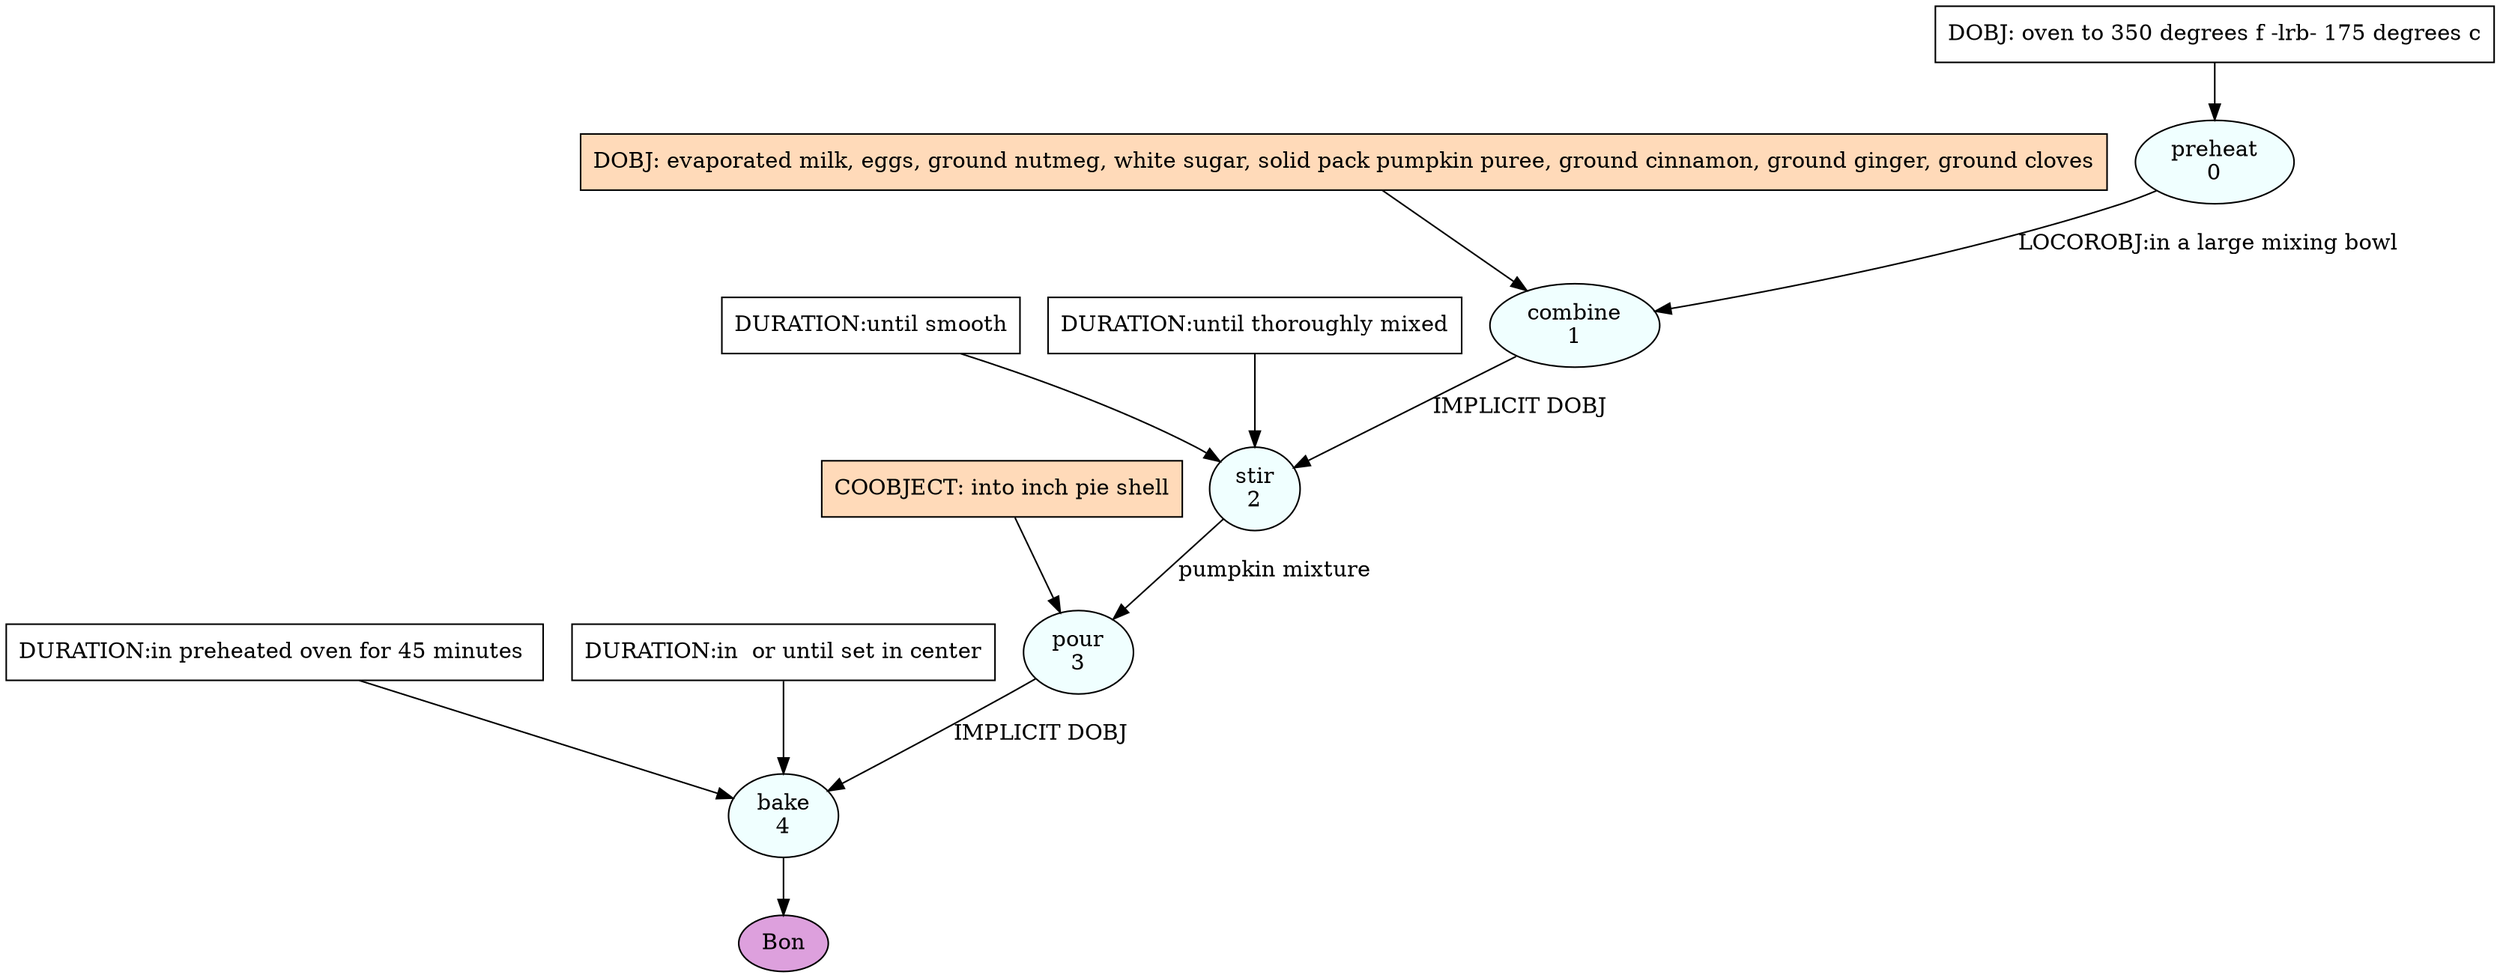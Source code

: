 digraph recipe {
E0[label="preheat
0", shape=oval, style=filled, fillcolor=azure]
E1[label="combine
1", shape=oval, style=filled, fillcolor=azure]
E2[label="stir
2", shape=oval, style=filled, fillcolor=azure]
E3[label="pour
3", shape=oval, style=filled, fillcolor=azure]
E4[label="bake
4", shape=oval, style=filled, fillcolor=azure]
D0[label="DOBJ: oven to 350 degrees f -lrb- 175 degrees c", shape=box, style=filled, fillcolor=white]
D0 -> E0
D1_ing[label="DOBJ: evaporated milk, eggs, ground nutmeg, white sugar, solid pack pumpkin puree, ground cinnamon, ground ginger, ground cloves", shape=box, style=filled, fillcolor=peachpuff]
D1_ing -> E1
E0 -> E1 [label="LOCOROBJ:in a large mixing bowl"]
E1 -> E2 [label="IMPLICIT DOBJ"]
P2_0_0[label="DURATION:until smooth", shape=box, style=filled, fillcolor=white]
P2_0_0 -> E2
P2_0_1[label="DURATION:until thoroughly mixed", shape=box, style=filled, fillcolor=white]
P2_0_1 -> E2
E2 -> E3 [label="pumpkin mixture"]
P3_0_ing[label="COOBJECT: into inch pie shell", shape=box, style=filled, fillcolor=peachpuff]
P3_0_ing -> E3
E3 -> E4 [label="IMPLICIT DOBJ"]
P4_0_0[label="DURATION:in preheated oven for 45 minutes ", shape=box, style=filled, fillcolor=white]
P4_0_0 -> E4
P4_0_1[label="DURATION:in  or until set in center", shape=box, style=filled, fillcolor=white]
P4_0_1 -> E4
EOR[label="Bon", shape=oval, style=filled, fillcolor=plum]
E4 -> EOR
}
